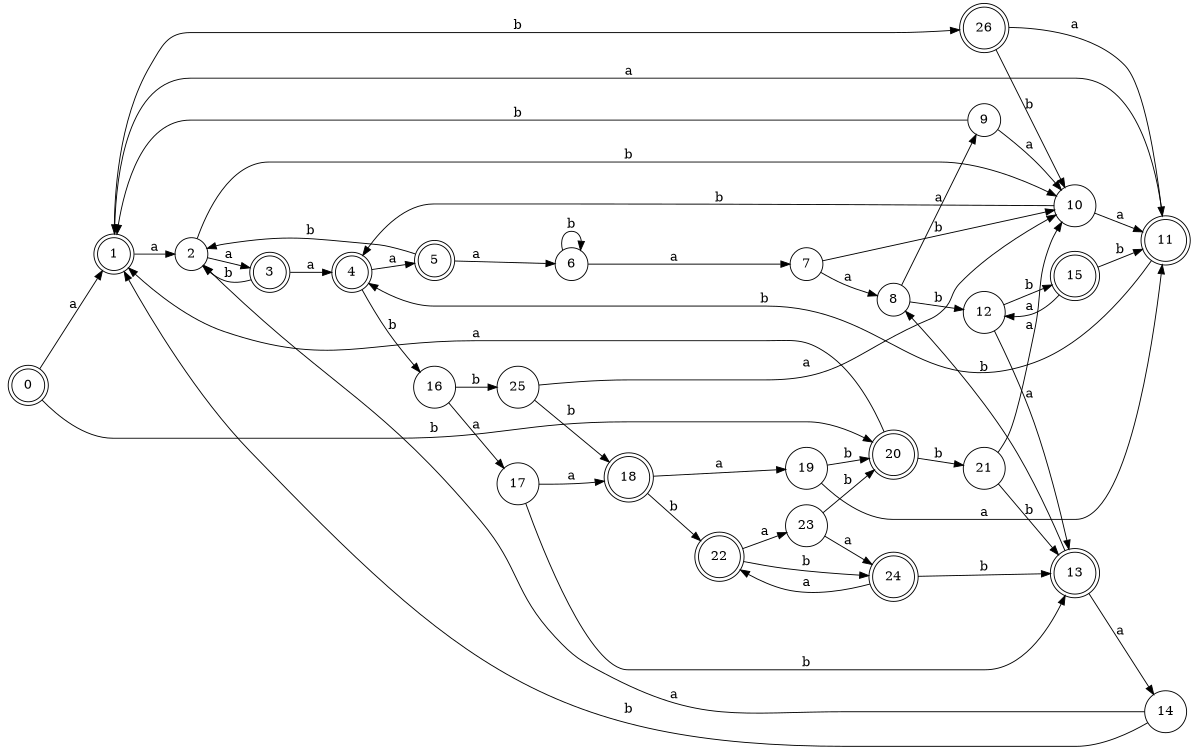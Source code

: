 digraph n22_7 {
__start0 [label="" shape="none"];

rankdir=LR;
size="8,5";

s0 [style="rounded,filled", color="black", fillcolor="white" shape="doublecircle", label="0"];
s1 [style="rounded,filled", color="black", fillcolor="white" shape="doublecircle", label="1"];
s2 [style="filled", color="black", fillcolor="white" shape="circle", label="2"];
s3 [style="rounded,filled", color="black", fillcolor="white" shape="doublecircle", label="3"];
s4 [style="rounded,filled", color="black", fillcolor="white" shape="doublecircle", label="4"];
s5 [style="rounded,filled", color="black", fillcolor="white" shape="doublecircle", label="5"];
s6 [style="filled", color="black", fillcolor="white" shape="circle", label="6"];
s7 [style="filled", color="black", fillcolor="white" shape="circle", label="7"];
s8 [style="filled", color="black", fillcolor="white" shape="circle", label="8"];
s9 [style="filled", color="black", fillcolor="white" shape="circle", label="9"];
s10 [style="filled", color="black", fillcolor="white" shape="circle", label="10"];
s11 [style="rounded,filled", color="black", fillcolor="white" shape="doublecircle", label="11"];
s12 [style="filled", color="black", fillcolor="white" shape="circle", label="12"];
s13 [style="rounded,filled", color="black", fillcolor="white" shape="doublecircle", label="13"];
s14 [style="filled", color="black", fillcolor="white" shape="circle", label="14"];
s15 [style="rounded,filled", color="black", fillcolor="white" shape="doublecircle", label="15"];
s16 [style="filled", color="black", fillcolor="white" shape="circle", label="16"];
s17 [style="filled", color="black", fillcolor="white" shape="circle", label="17"];
s18 [style="rounded,filled", color="black", fillcolor="white" shape="doublecircle", label="18"];
s19 [style="filled", color="black", fillcolor="white" shape="circle", label="19"];
s20 [style="rounded,filled", color="black", fillcolor="white" shape="doublecircle", label="20"];
s21 [style="filled", color="black", fillcolor="white" shape="circle", label="21"];
s22 [style="rounded,filled", color="black", fillcolor="white" shape="doublecircle", label="22"];
s23 [style="filled", color="black", fillcolor="white" shape="circle", label="23"];
s24 [style="rounded,filled", color="black", fillcolor="white" shape="doublecircle", label="24"];
s25 [style="filled", color="black", fillcolor="white" shape="circle", label="25"];
s26 [style="rounded,filled", color="black", fillcolor="white" shape="doublecircle", label="26"];
s0 -> s1 [label="a"];
s0 -> s20 [label="b"];
s1 -> s2 [label="a"];
s1 -> s26 [label="b"];
s2 -> s3 [label="a"];
s2 -> s10 [label="b"];
s3 -> s4 [label="a"];
s3 -> s2 [label="b"];
s4 -> s5 [label="a"];
s4 -> s16 [label="b"];
s5 -> s6 [label="a"];
s5 -> s2 [label="b"];
s6 -> s7 [label="a"];
s6 -> s6 [label="b"];
s7 -> s8 [label="a"];
s7 -> s10 [label="b"];
s8 -> s9 [label="a"];
s8 -> s12 [label="b"];
s9 -> s10 [label="a"];
s9 -> s1 [label="b"];
s10 -> s11 [label="a"];
s10 -> s4 [label="b"];
s11 -> s1 [label="a"];
s11 -> s4 [label="b"];
s12 -> s13 [label="a"];
s12 -> s15 [label="b"];
s13 -> s14 [label="a"];
s13 -> s8 [label="b"];
s14 -> s2 [label="a"];
s14 -> s1 [label="b"];
s15 -> s12 [label="a"];
s15 -> s11 [label="b"];
s16 -> s17 [label="a"];
s16 -> s25 [label="b"];
s17 -> s18 [label="a"];
s17 -> s13 [label="b"];
s18 -> s19 [label="a"];
s18 -> s22 [label="b"];
s19 -> s11 [label="a"];
s19 -> s20 [label="b"];
s20 -> s1 [label="a"];
s20 -> s21 [label="b"];
s21 -> s10 [label="a"];
s21 -> s13 [label="b"];
s22 -> s23 [label="a"];
s22 -> s24 [label="b"];
s23 -> s24 [label="a"];
s23 -> s20 [label="b"];
s24 -> s22 [label="a"];
s24 -> s13 [label="b"];
s25 -> s10 [label="a"];
s25 -> s18 [label="b"];
s26 -> s11 [label="a"];
s26 -> s10 [label="b"];

}